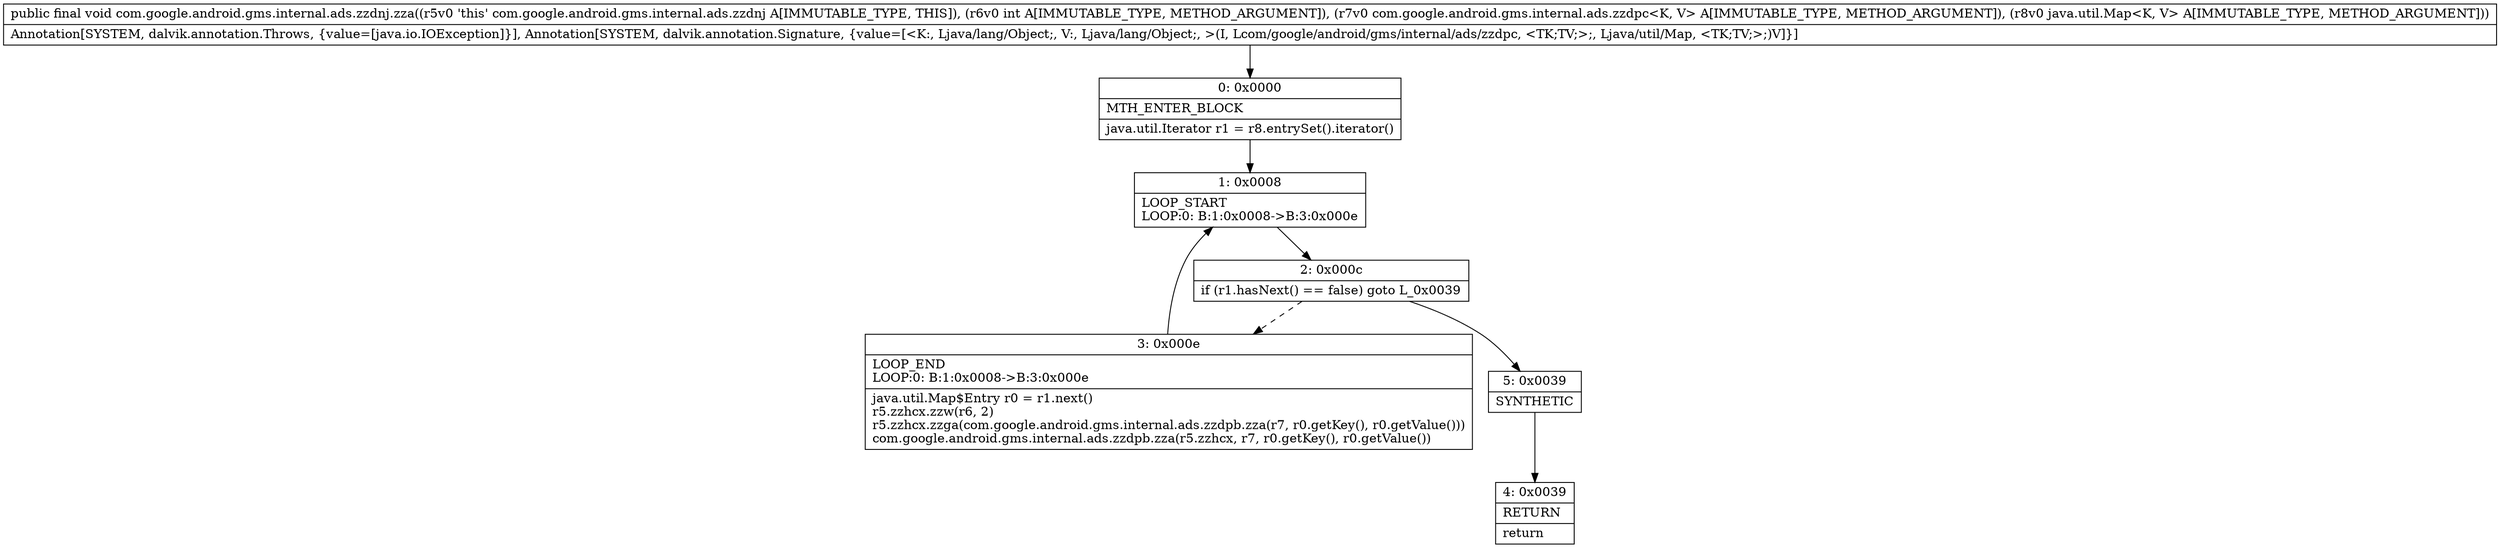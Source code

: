 digraph "CFG forcom.google.android.gms.internal.ads.zzdnj.zza(ILcom\/google\/android\/gms\/internal\/ads\/zzdpc;Ljava\/util\/Map;)V" {
Node_0 [shape=record,label="{0\:\ 0x0000|MTH_ENTER_BLOCK\l|java.util.Iterator r1 = r8.entrySet().iterator()\l}"];
Node_1 [shape=record,label="{1\:\ 0x0008|LOOP_START\lLOOP:0: B:1:0x0008\-\>B:3:0x000e\l}"];
Node_2 [shape=record,label="{2\:\ 0x000c|if (r1.hasNext() == false) goto L_0x0039\l}"];
Node_3 [shape=record,label="{3\:\ 0x000e|LOOP_END\lLOOP:0: B:1:0x0008\-\>B:3:0x000e\l|java.util.Map$Entry r0 = r1.next()\lr5.zzhcx.zzw(r6, 2)\lr5.zzhcx.zzga(com.google.android.gms.internal.ads.zzdpb.zza(r7, r0.getKey(), r0.getValue()))\lcom.google.android.gms.internal.ads.zzdpb.zza(r5.zzhcx, r7, r0.getKey(), r0.getValue())\l}"];
Node_4 [shape=record,label="{4\:\ 0x0039|RETURN\l|return\l}"];
Node_5 [shape=record,label="{5\:\ 0x0039|SYNTHETIC\l}"];
MethodNode[shape=record,label="{public final void com.google.android.gms.internal.ads.zzdnj.zza((r5v0 'this' com.google.android.gms.internal.ads.zzdnj A[IMMUTABLE_TYPE, THIS]), (r6v0 int A[IMMUTABLE_TYPE, METHOD_ARGUMENT]), (r7v0 com.google.android.gms.internal.ads.zzdpc\<K, V\> A[IMMUTABLE_TYPE, METHOD_ARGUMENT]), (r8v0 java.util.Map\<K, V\> A[IMMUTABLE_TYPE, METHOD_ARGUMENT]))  | Annotation[SYSTEM, dalvik.annotation.Throws, \{value=[java.io.IOException]\}], Annotation[SYSTEM, dalvik.annotation.Signature, \{value=[\<K:, Ljava\/lang\/Object;, V:, Ljava\/lang\/Object;, \>(I, Lcom\/google\/android\/gms\/internal\/ads\/zzdpc, \<TK;TV;\>;, Ljava\/util\/Map, \<TK;TV;\>;)V]\}]\l}"];
MethodNode -> Node_0;
Node_0 -> Node_1;
Node_1 -> Node_2;
Node_2 -> Node_3[style=dashed];
Node_2 -> Node_5;
Node_3 -> Node_1;
Node_5 -> Node_4;
}


